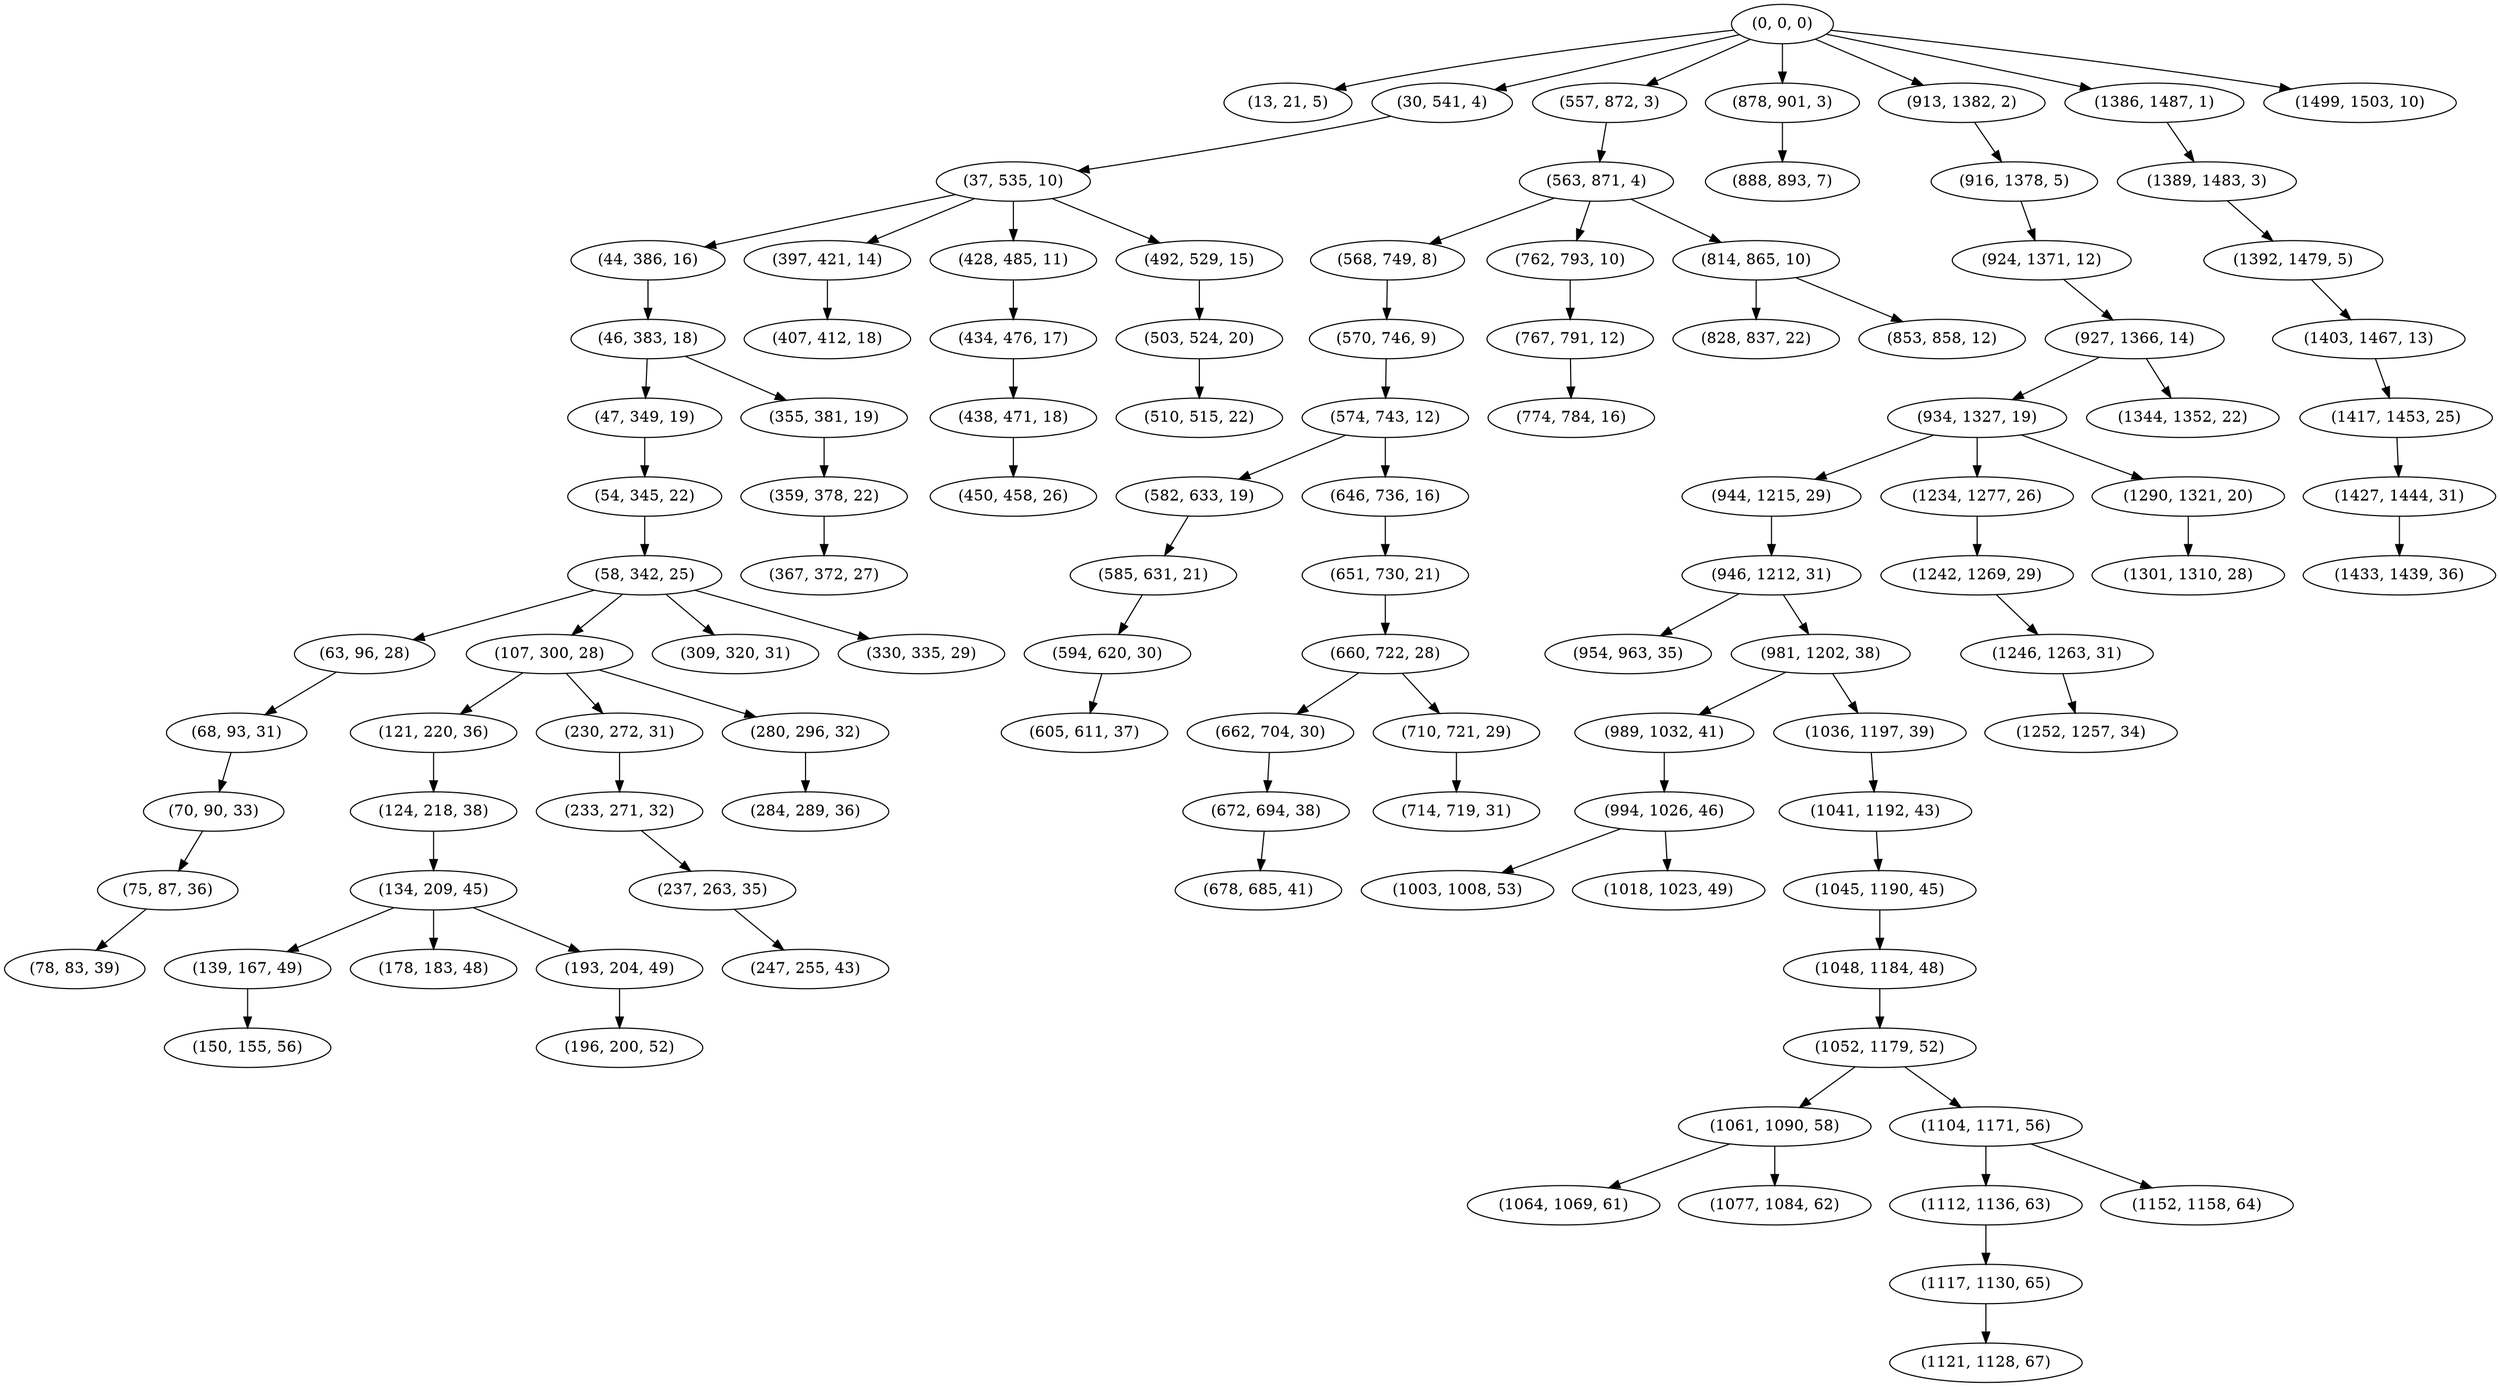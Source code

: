 digraph tree {
    "(0, 0, 0)";
    "(13, 21, 5)";
    "(30, 541, 4)";
    "(37, 535, 10)";
    "(44, 386, 16)";
    "(46, 383, 18)";
    "(47, 349, 19)";
    "(54, 345, 22)";
    "(58, 342, 25)";
    "(63, 96, 28)";
    "(68, 93, 31)";
    "(70, 90, 33)";
    "(75, 87, 36)";
    "(78, 83, 39)";
    "(107, 300, 28)";
    "(121, 220, 36)";
    "(124, 218, 38)";
    "(134, 209, 45)";
    "(139, 167, 49)";
    "(150, 155, 56)";
    "(178, 183, 48)";
    "(193, 204, 49)";
    "(196, 200, 52)";
    "(230, 272, 31)";
    "(233, 271, 32)";
    "(237, 263, 35)";
    "(247, 255, 43)";
    "(280, 296, 32)";
    "(284, 289, 36)";
    "(309, 320, 31)";
    "(330, 335, 29)";
    "(355, 381, 19)";
    "(359, 378, 22)";
    "(367, 372, 27)";
    "(397, 421, 14)";
    "(407, 412, 18)";
    "(428, 485, 11)";
    "(434, 476, 17)";
    "(438, 471, 18)";
    "(450, 458, 26)";
    "(492, 529, 15)";
    "(503, 524, 20)";
    "(510, 515, 22)";
    "(557, 872, 3)";
    "(563, 871, 4)";
    "(568, 749, 8)";
    "(570, 746, 9)";
    "(574, 743, 12)";
    "(582, 633, 19)";
    "(585, 631, 21)";
    "(594, 620, 30)";
    "(605, 611, 37)";
    "(646, 736, 16)";
    "(651, 730, 21)";
    "(660, 722, 28)";
    "(662, 704, 30)";
    "(672, 694, 38)";
    "(678, 685, 41)";
    "(710, 721, 29)";
    "(714, 719, 31)";
    "(762, 793, 10)";
    "(767, 791, 12)";
    "(774, 784, 16)";
    "(814, 865, 10)";
    "(828, 837, 22)";
    "(853, 858, 12)";
    "(878, 901, 3)";
    "(888, 893, 7)";
    "(913, 1382, 2)";
    "(916, 1378, 5)";
    "(924, 1371, 12)";
    "(927, 1366, 14)";
    "(934, 1327, 19)";
    "(944, 1215, 29)";
    "(946, 1212, 31)";
    "(954, 963, 35)";
    "(981, 1202, 38)";
    "(989, 1032, 41)";
    "(994, 1026, 46)";
    "(1003, 1008, 53)";
    "(1018, 1023, 49)";
    "(1036, 1197, 39)";
    "(1041, 1192, 43)";
    "(1045, 1190, 45)";
    "(1048, 1184, 48)";
    "(1052, 1179, 52)";
    "(1061, 1090, 58)";
    "(1064, 1069, 61)";
    "(1077, 1084, 62)";
    "(1104, 1171, 56)";
    "(1112, 1136, 63)";
    "(1117, 1130, 65)";
    "(1121, 1128, 67)";
    "(1152, 1158, 64)";
    "(1234, 1277, 26)";
    "(1242, 1269, 29)";
    "(1246, 1263, 31)";
    "(1252, 1257, 34)";
    "(1290, 1321, 20)";
    "(1301, 1310, 28)";
    "(1344, 1352, 22)";
    "(1386, 1487, 1)";
    "(1389, 1483, 3)";
    "(1392, 1479, 5)";
    "(1403, 1467, 13)";
    "(1417, 1453, 25)";
    "(1427, 1444, 31)";
    "(1433, 1439, 36)";
    "(1499, 1503, 10)";
    "(0, 0, 0)" -> "(13, 21, 5)";
    "(0, 0, 0)" -> "(30, 541, 4)";
    "(0, 0, 0)" -> "(557, 872, 3)";
    "(0, 0, 0)" -> "(878, 901, 3)";
    "(0, 0, 0)" -> "(913, 1382, 2)";
    "(0, 0, 0)" -> "(1386, 1487, 1)";
    "(0, 0, 0)" -> "(1499, 1503, 10)";
    "(30, 541, 4)" -> "(37, 535, 10)";
    "(37, 535, 10)" -> "(44, 386, 16)";
    "(37, 535, 10)" -> "(397, 421, 14)";
    "(37, 535, 10)" -> "(428, 485, 11)";
    "(37, 535, 10)" -> "(492, 529, 15)";
    "(44, 386, 16)" -> "(46, 383, 18)";
    "(46, 383, 18)" -> "(47, 349, 19)";
    "(46, 383, 18)" -> "(355, 381, 19)";
    "(47, 349, 19)" -> "(54, 345, 22)";
    "(54, 345, 22)" -> "(58, 342, 25)";
    "(58, 342, 25)" -> "(63, 96, 28)";
    "(58, 342, 25)" -> "(107, 300, 28)";
    "(58, 342, 25)" -> "(309, 320, 31)";
    "(58, 342, 25)" -> "(330, 335, 29)";
    "(63, 96, 28)" -> "(68, 93, 31)";
    "(68, 93, 31)" -> "(70, 90, 33)";
    "(70, 90, 33)" -> "(75, 87, 36)";
    "(75, 87, 36)" -> "(78, 83, 39)";
    "(107, 300, 28)" -> "(121, 220, 36)";
    "(107, 300, 28)" -> "(230, 272, 31)";
    "(107, 300, 28)" -> "(280, 296, 32)";
    "(121, 220, 36)" -> "(124, 218, 38)";
    "(124, 218, 38)" -> "(134, 209, 45)";
    "(134, 209, 45)" -> "(139, 167, 49)";
    "(134, 209, 45)" -> "(178, 183, 48)";
    "(134, 209, 45)" -> "(193, 204, 49)";
    "(139, 167, 49)" -> "(150, 155, 56)";
    "(193, 204, 49)" -> "(196, 200, 52)";
    "(230, 272, 31)" -> "(233, 271, 32)";
    "(233, 271, 32)" -> "(237, 263, 35)";
    "(237, 263, 35)" -> "(247, 255, 43)";
    "(280, 296, 32)" -> "(284, 289, 36)";
    "(355, 381, 19)" -> "(359, 378, 22)";
    "(359, 378, 22)" -> "(367, 372, 27)";
    "(397, 421, 14)" -> "(407, 412, 18)";
    "(428, 485, 11)" -> "(434, 476, 17)";
    "(434, 476, 17)" -> "(438, 471, 18)";
    "(438, 471, 18)" -> "(450, 458, 26)";
    "(492, 529, 15)" -> "(503, 524, 20)";
    "(503, 524, 20)" -> "(510, 515, 22)";
    "(557, 872, 3)" -> "(563, 871, 4)";
    "(563, 871, 4)" -> "(568, 749, 8)";
    "(563, 871, 4)" -> "(762, 793, 10)";
    "(563, 871, 4)" -> "(814, 865, 10)";
    "(568, 749, 8)" -> "(570, 746, 9)";
    "(570, 746, 9)" -> "(574, 743, 12)";
    "(574, 743, 12)" -> "(582, 633, 19)";
    "(574, 743, 12)" -> "(646, 736, 16)";
    "(582, 633, 19)" -> "(585, 631, 21)";
    "(585, 631, 21)" -> "(594, 620, 30)";
    "(594, 620, 30)" -> "(605, 611, 37)";
    "(646, 736, 16)" -> "(651, 730, 21)";
    "(651, 730, 21)" -> "(660, 722, 28)";
    "(660, 722, 28)" -> "(662, 704, 30)";
    "(660, 722, 28)" -> "(710, 721, 29)";
    "(662, 704, 30)" -> "(672, 694, 38)";
    "(672, 694, 38)" -> "(678, 685, 41)";
    "(710, 721, 29)" -> "(714, 719, 31)";
    "(762, 793, 10)" -> "(767, 791, 12)";
    "(767, 791, 12)" -> "(774, 784, 16)";
    "(814, 865, 10)" -> "(828, 837, 22)";
    "(814, 865, 10)" -> "(853, 858, 12)";
    "(878, 901, 3)" -> "(888, 893, 7)";
    "(913, 1382, 2)" -> "(916, 1378, 5)";
    "(916, 1378, 5)" -> "(924, 1371, 12)";
    "(924, 1371, 12)" -> "(927, 1366, 14)";
    "(927, 1366, 14)" -> "(934, 1327, 19)";
    "(927, 1366, 14)" -> "(1344, 1352, 22)";
    "(934, 1327, 19)" -> "(944, 1215, 29)";
    "(934, 1327, 19)" -> "(1234, 1277, 26)";
    "(934, 1327, 19)" -> "(1290, 1321, 20)";
    "(944, 1215, 29)" -> "(946, 1212, 31)";
    "(946, 1212, 31)" -> "(954, 963, 35)";
    "(946, 1212, 31)" -> "(981, 1202, 38)";
    "(981, 1202, 38)" -> "(989, 1032, 41)";
    "(981, 1202, 38)" -> "(1036, 1197, 39)";
    "(989, 1032, 41)" -> "(994, 1026, 46)";
    "(994, 1026, 46)" -> "(1003, 1008, 53)";
    "(994, 1026, 46)" -> "(1018, 1023, 49)";
    "(1036, 1197, 39)" -> "(1041, 1192, 43)";
    "(1041, 1192, 43)" -> "(1045, 1190, 45)";
    "(1045, 1190, 45)" -> "(1048, 1184, 48)";
    "(1048, 1184, 48)" -> "(1052, 1179, 52)";
    "(1052, 1179, 52)" -> "(1061, 1090, 58)";
    "(1052, 1179, 52)" -> "(1104, 1171, 56)";
    "(1061, 1090, 58)" -> "(1064, 1069, 61)";
    "(1061, 1090, 58)" -> "(1077, 1084, 62)";
    "(1104, 1171, 56)" -> "(1112, 1136, 63)";
    "(1104, 1171, 56)" -> "(1152, 1158, 64)";
    "(1112, 1136, 63)" -> "(1117, 1130, 65)";
    "(1117, 1130, 65)" -> "(1121, 1128, 67)";
    "(1234, 1277, 26)" -> "(1242, 1269, 29)";
    "(1242, 1269, 29)" -> "(1246, 1263, 31)";
    "(1246, 1263, 31)" -> "(1252, 1257, 34)";
    "(1290, 1321, 20)" -> "(1301, 1310, 28)";
    "(1386, 1487, 1)" -> "(1389, 1483, 3)";
    "(1389, 1483, 3)" -> "(1392, 1479, 5)";
    "(1392, 1479, 5)" -> "(1403, 1467, 13)";
    "(1403, 1467, 13)" -> "(1417, 1453, 25)";
    "(1417, 1453, 25)" -> "(1427, 1444, 31)";
    "(1427, 1444, 31)" -> "(1433, 1439, 36)";
}
